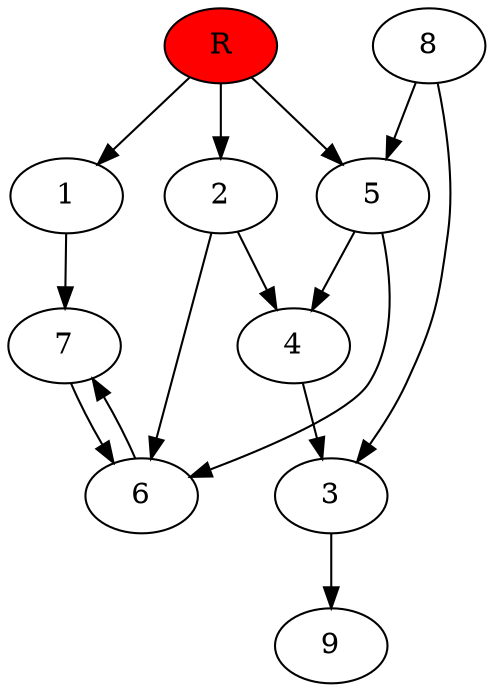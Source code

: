 digraph prb6143 {
	1
	2
	3
	4
	5
	6
	7
	8
	R [fillcolor="#ff0000" style=filled]
	1 -> 7
	2 -> 4
	2 -> 6
	3 -> 9
	4 -> 3
	5 -> 4
	5 -> 6
	6 -> 7
	7 -> 6
	8 -> 3
	8 -> 5
	R -> 1
	R -> 2
	R -> 5
}
